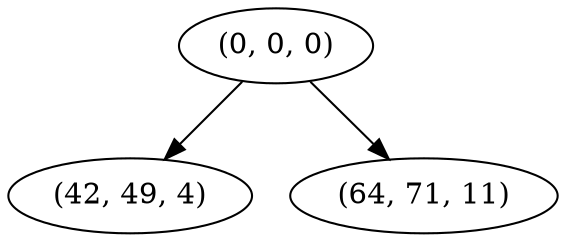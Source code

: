 digraph tree {
    "(0, 0, 0)";
    "(42, 49, 4)";
    "(64, 71, 11)";
    "(0, 0, 0)" -> "(42, 49, 4)";
    "(0, 0, 0)" -> "(64, 71, 11)";
}
